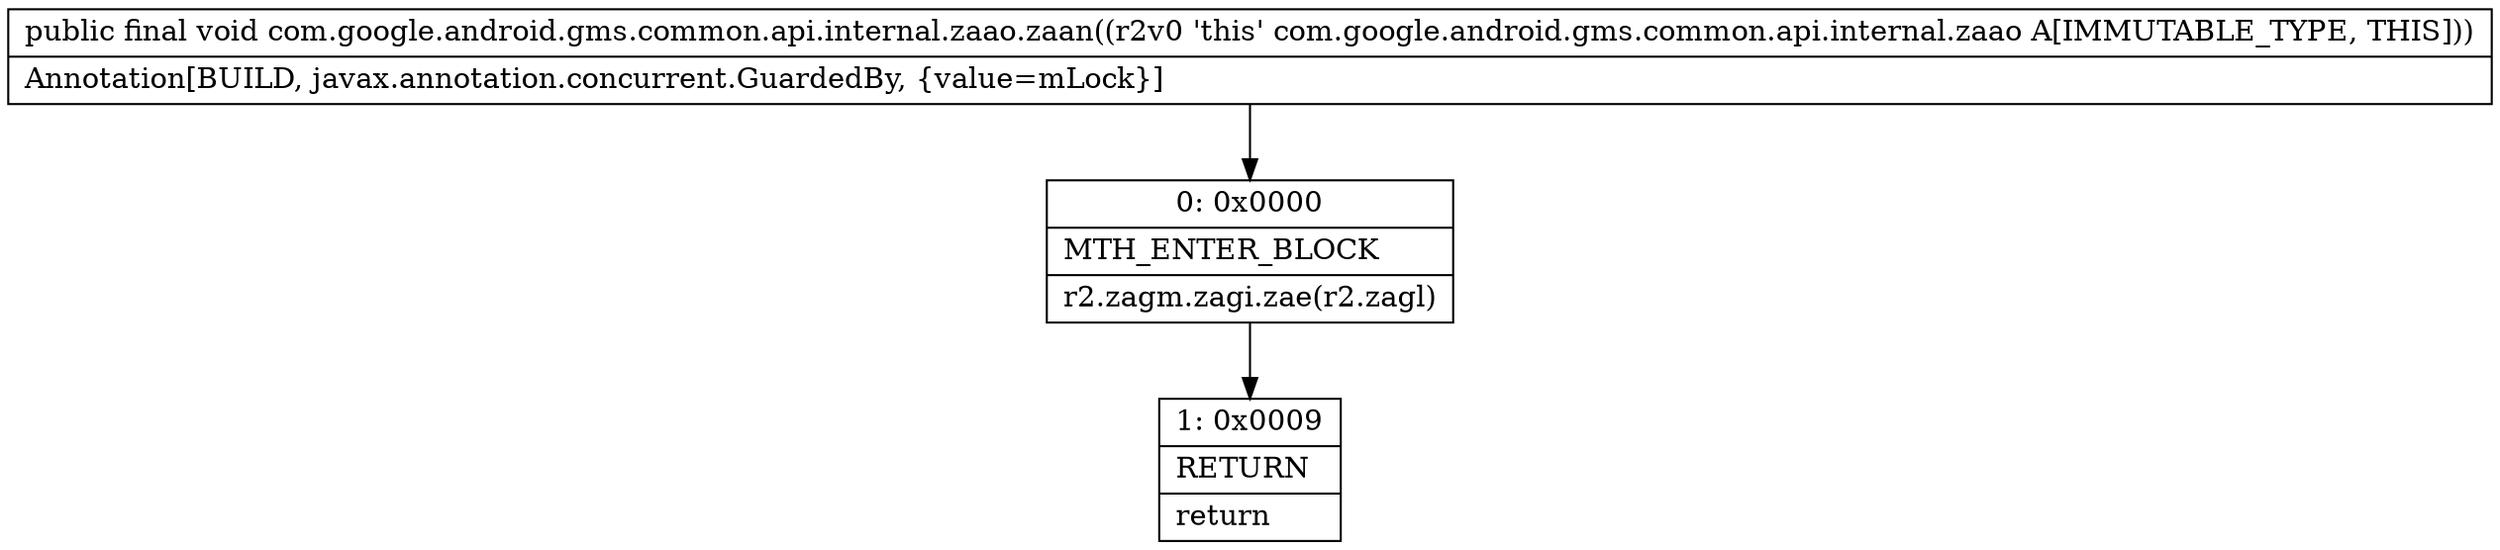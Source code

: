 digraph "CFG forcom.google.android.gms.common.api.internal.zaao.zaan()V" {
Node_0 [shape=record,label="{0\:\ 0x0000|MTH_ENTER_BLOCK\l|r2.zagm.zagi.zae(r2.zagl)\l}"];
Node_1 [shape=record,label="{1\:\ 0x0009|RETURN\l|return\l}"];
MethodNode[shape=record,label="{public final void com.google.android.gms.common.api.internal.zaao.zaan((r2v0 'this' com.google.android.gms.common.api.internal.zaao A[IMMUTABLE_TYPE, THIS]))  | Annotation[BUILD, javax.annotation.concurrent.GuardedBy, \{value=mLock\}]\l}"];
MethodNode -> Node_0;
Node_0 -> Node_1;
}

